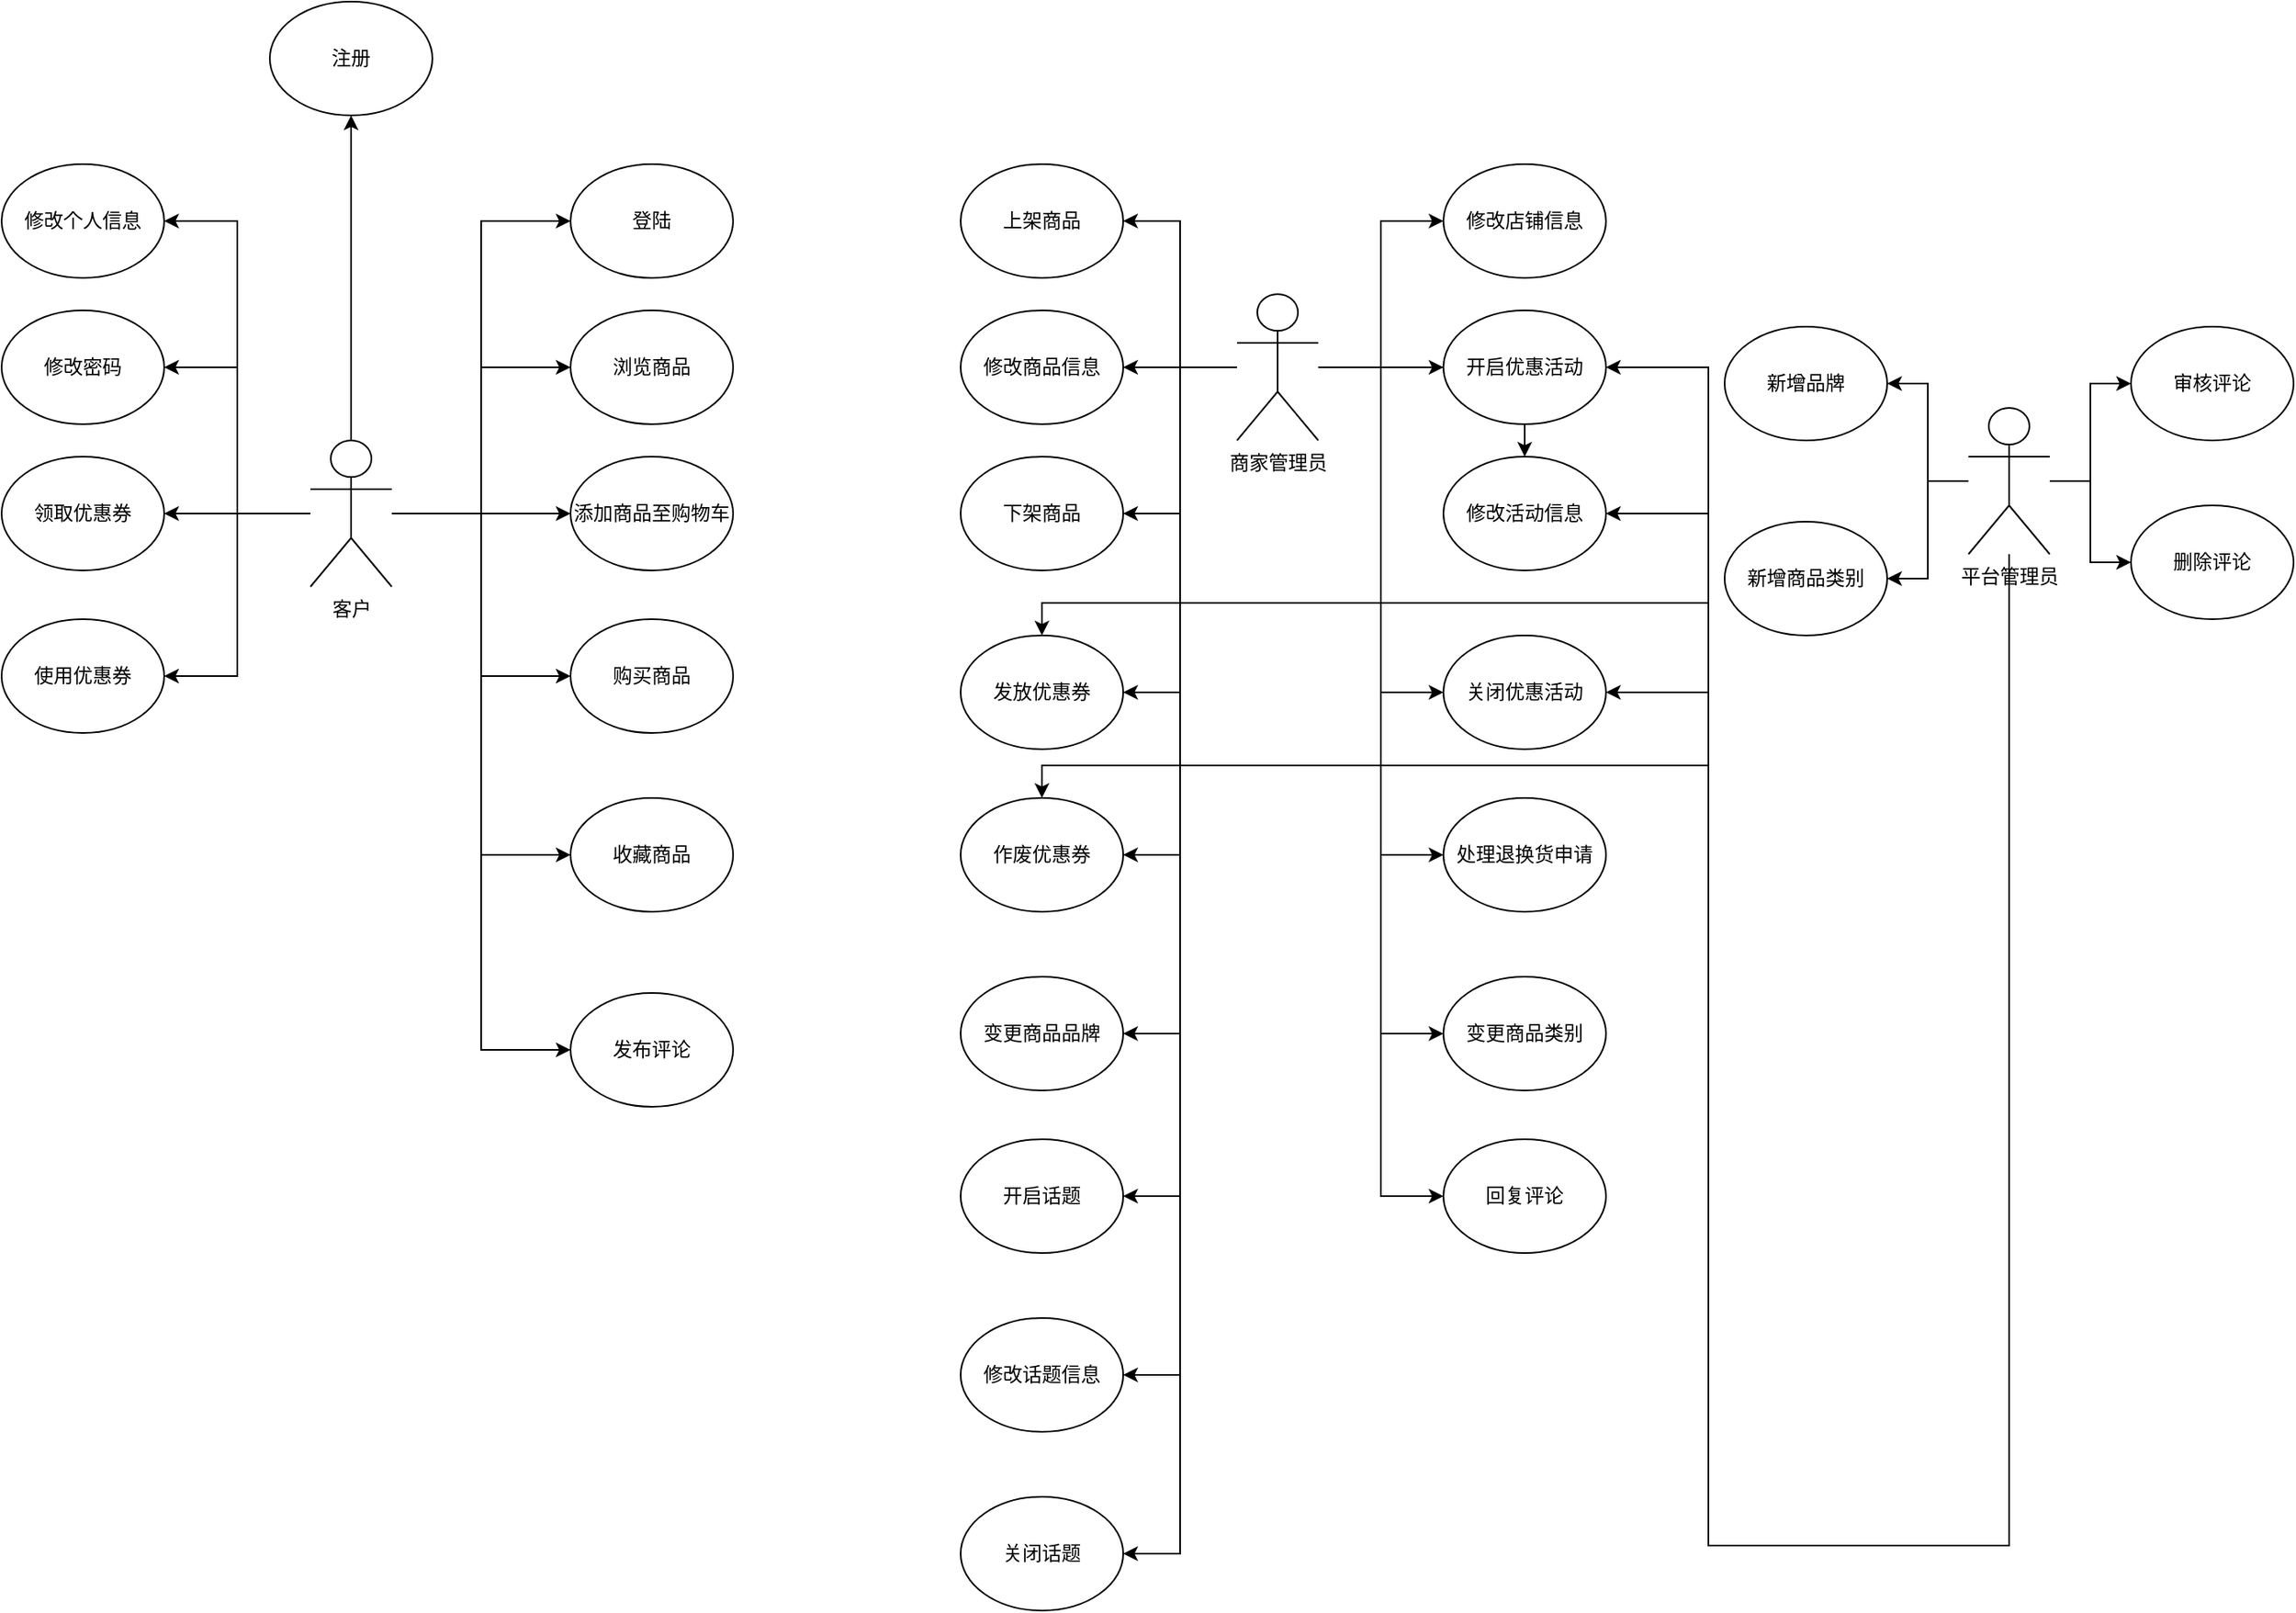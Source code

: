 <mxfile version="13.8.0" type="device"><diagram id="yHeF4_bzrxLTXPKwY5sZ" name="Page-1"><mxGraphModel dx="2048" dy="691" grid="1" gridSize="10" guides="1" tooltips="1" connect="1" arrows="1" fold="1" page="1" pageScale="1" pageWidth="827" pageHeight="1169" math="0" shadow="0"><root><mxCell id="0"/><mxCell id="1" parent="0"/><mxCell id="8tCWAQmAQTB_diqJKxat-77" style="edgeStyle=orthogonalEdgeStyle;rounded=0;orthogonalLoop=1;jettySize=auto;html=1;entryX=0;entryY=0.5;entryDx=0;entryDy=0;" edge="1" parent="1" source="8tCWAQmAQTB_diqJKxat-1" target="8tCWAQmAQTB_diqJKxat-37"><mxGeometry relative="1" as="geometry"/></mxCell><mxCell id="8tCWAQmAQTB_diqJKxat-79" style="edgeStyle=orthogonalEdgeStyle;rounded=0;orthogonalLoop=1;jettySize=auto;html=1;" edge="1" parent="1" source="8tCWAQmAQTB_diqJKxat-1" target="8tCWAQmAQTB_diqJKxat-38"><mxGeometry relative="1" as="geometry"/></mxCell><mxCell id="8tCWAQmAQTB_diqJKxat-80" style="edgeStyle=orthogonalEdgeStyle;rounded=0;orthogonalLoop=1;jettySize=auto;html=1;entryX=0;entryY=0.5;entryDx=0;entryDy=0;" edge="1" parent="1" source="8tCWAQmAQTB_diqJKxat-1" target="8tCWAQmAQTB_diqJKxat-36"><mxGeometry relative="1" as="geometry"/></mxCell><mxCell id="8tCWAQmAQTB_diqJKxat-81" style="edgeStyle=orthogonalEdgeStyle;rounded=0;orthogonalLoop=1;jettySize=auto;html=1;entryX=0;entryY=0.5;entryDx=0;entryDy=0;" edge="1" parent="1" source="8tCWAQmAQTB_diqJKxat-1" target="8tCWAQmAQTB_diqJKxat-39"><mxGeometry relative="1" as="geometry"/></mxCell><mxCell id="8tCWAQmAQTB_diqJKxat-82" style="edgeStyle=orthogonalEdgeStyle;rounded=0;orthogonalLoop=1;jettySize=auto;html=1;entryX=0;entryY=0.5;entryDx=0;entryDy=0;" edge="1" parent="1" source="8tCWAQmAQTB_diqJKxat-1" target="8tCWAQmAQTB_diqJKxat-44"><mxGeometry relative="1" as="geometry"/></mxCell><mxCell id="8tCWAQmAQTB_diqJKxat-83" style="edgeStyle=orthogonalEdgeStyle;rounded=0;orthogonalLoop=1;jettySize=auto;html=1;entryX=0;entryY=0.5;entryDx=0;entryDy=0;" edge="1" parent="1" source="8tCWAQmAQTB_diqJKxat-1" target="8tCWAQmAQTB_diqJKxat-55"><mxGeometry relative="1" as="geometry"/></mxCell><mxCell id="8tCWAQmAQTB_diqJKxat-84" style="edgeStyle=orthogonalEdgeStyle;rounded=0;orthogonalLoop=1;jettySize=auto;html=1;entryX=1;entryY=0.5;entryDx=0;entryDy=0;" edge="1" parent="1" source="8tCWAQmAQTB_diqJKxat-1" target="8tCWAQmAQTB_diqJKxat-30"><mxGeometry relative="1" as="geometry"/></mxCell><mxCell id="8tCWAQmAQTB_diqJKxat-85" style="edgeStyle=orthogonalEdgeStyle;rounded=0;orthogonalLoop=1;jettySize=auto;html=1;entryX=1;entryY=0.5;entryDx=0;entryDy=0;" edge="1" parent="1" source="8tCWAQmAQTB_diqJKxat-1" target="8tCWAQmAQTB_diqJKxat-31"><mxGeometry relative="1" as="geometry"/></mxCell><mxCell id="8tCWAQmAQTB_diqJKxat-86" style="edgeStyle=orthogonalEdgeStyle;rounded=0;orthogonalLoop=1;jettySize=auto;html=1;entryX=1;entryY=0.5;entryDx=0;entryDy=0;" edge="1" parent="1" source="8tCWAQmAQTB_diqJKxat-1" target="8tCWAQmAQTB_diqJKxat-32"><mxGeometry relative="1" as="geometry"/></mxCell><mxCell id="8tCWAQmAQTB_diqJKxat-87" style="edgeStyle=orthogonalEdgeStyle;rounded=0;orthogonalLoop=1;jettySize=auto;html=1;entryX=1;entryY=0.5;entryDx=0;entryDy=0;" edge="1" parent="1" source="8tCWAQmAQTB_diqJKxat-1" target="8tCWAQmAQTB_diqJKxat-33"><mxGeometry relative="1" as="geometry"/></mxCell><mxCell id="8tCWAQmAQTB_diqJKxat-88" style="edgeStyle=orthogonalEdgeStyle;rounded=0;orthogonalLoop=1;jettySize=auto;html=1;entryX=1;entryY=0.5;entryDx=0;entryDy=0;" edge="1" parent="1" source="8tCWAQmAQTB_diqJKxat-1" target="8tCWAQmAQTB_diqJKxat-34"><mxGeometry relative="1" as="geometry"/></mxCell><mxCell id="8tCWAQmAQTB_diqJKxat-89" style="edgeStyle=orthogonalEdgeStyle;rounded=0;orthogonalLoop=1;jettySize=auto;html=1;entryX=1;entryY=0.5;entryDx=0;entryDy=0;" edge="1" parent="1" source="8tCWAQmAQTB_diqJKxat-1" target="8tCWAQmAQTB_diqJKxat-46"><mxGeometry relative="1" as="geometry"/></mxCell><mxCell id="8tCWAQmAQTB_diqJKxat-90" style="edgeStyle=orthogonalEdgeStyle;rounded=0;orthogonalLoop=1;jettySize=auto;html=1;entryX=1;entryY=0.5;entryDx=0;entryDy=0;" edge="1" parent="1" source="8tCWAQmAQTB_diqJKxat-1" target="8tCWAQmAQTB_diqJKxat-50"><mxGeometry relative="1" as="geometry"/></mxCell><mxCell id="8tCWAQmAQTB_diqJKxat-91" style="edgeStyle=orthogonalEdgeStyle;rounded=0;orthogonalLoop=1;jettySize=auto;html=1;entryX=1;entryY=0.5;entryDx=0;entryDy=0;" edge="1" parent="1" source="8tCWAQmAQTB_diqJKxat-1" target="8tCWAQmAQTB_diqJKxat-51"><mxGeometry relative="1" as="geometry"/></mxCell><mxCell id="8tCWAQmAQTB_diqJKxat-92" style="edgeStyle=orthogonalEdgeStyle;rounded=0;orthogonalLoop=1;jettySize=auto;html=1;entryX=1;entryY=0.5;entryDx=0;entryDy=0;" edge="1" parent="1" source="8tCWAQmAQTB_diqJKxat-1" target="8tCWAQmAQTB_diqJKxat-52"><mxGeometry relative="1" as="geometry"/></mxCell><mxCell id="8tCWAQmAQTB_diqJKxat-94" style="edgeStyle=orthogonalEdgeStyle;rounded=0;orthogonalLoop=1;jettySize=auto;html=1;entryX=0;entryY=0.5;entryDx=0;entryDy=0;" edge="1" parent="1" source="8tCWAQmAQTB_diqJKxat-1" target="8tCWAQmAQTB_diqJKxat-35"><mxGeometry relative="1" as="geometry"/></mxCell><mxCell id="8tCWAQmAQTB_diqJKxat-1" value="商家管理员" style="shape=umlActor;verticalLabelPosition=bottom;verticalAlign=top;html=1;outlineConnect=0;" vertex="1" parent="1"><mxGeometry x="700" y="190" width="50" height="90" as="geometry"/></mxCell><mxCell id="8tCWAQmAQTB_diqJKxat-60" style="edgeStyle=orthogonalEdgeStyle;rounded=0;orthogonalLoop=1;jettySize=auto;html=1;" edge="1" parent="1" source="8tCWAQmAQTB_diqJKxat-3" target="8tCWAQmAQTB_diqJKxat-12"><mxGeometry relative="1" as="geometry"/></mxCell><mxCell id="8tCWAQmAQTB_diqJKxat-61" style="edgeStyle=orthogonalEdgeStyle;rounded=0;orthogonalLoop=1;jettySize=auto;html=1;entryX=0;entryY=0.5;entryDx=0;entryDy=0;" edge="1" parent="1" source="8tCWAQmAQTB_diqJKxat-3" target="8tCWAQmAQTB_diqJKxat-13"><mxGeometry relative="1" as="geometry"/></mxCell><mxCell id="8tCWAQmAQTB_diqJKxat-63" style="edgeStyle=orthogonalEdgeStyle;rounded=0;orthogonalLoop=1;jettySize=auto;html=1;" edge="1" parent="1" source="8tCWAQmAQTB_diqJKxat-3" target="8tCWAQmAQTB_diqJKxat-15"><mxGeometry relative="1" as="geometry"/></mxCell><mxCell id="8tCWAQmAQTB_diqJKxat-64" style="edgeStyle=orthogonalEdgeStyle;rounded=0;orthogonalLoop=1;jettySize=auto;html=1;entryX=0;entryY=0.5;entryDx=0;entryDy=0;" edge="1" parent="1" source="8tCWAQmAQTB_diqJKxat-3" target="8tCWAQmAQTB_diqJKxat-16"><mxGeometry relative="1" as="geometry"/></mxCell><mxCell id="8tCWAQmAQTB_diqJKxat-66" style="edgeStyle=orthogonalEdgeStyle;rounded=0;orthogonalLoop=1;jettySize=auto;html=1;entryX=0;entryY=0.5;entryDx=0;entryDy=0;" edge="1" parent="1" source="8tCWAQmAQTB_diqJKxat-3" target="8tCWAQmAQTB_diqJKxat-25"><mxGeometry relative="1" as="geometry"/></mxCell><mxCell id="8tCWAQmAQTB_diqJKxat-67" style="edgeStyle=orthogonalEdgeStyle;rounded=0;orthogonalLoop=1;jettySize=auto;html=1;entryX=0;entryY=0.5;entryDx=0;entryDy=0;" edge="1" parent="1" source="8tCWAQmAQTB_diqJKxat-3" target="8tCWAQmAQTB_diqJKxat-21"><mxGeometry relative="1" as="geometry"/></mxCell><mxCell id="8tCWAQmAQTB_diqJKxat-68" style="edgeStyle=orthogonalEdgeStyle;rounded=0;orthogonalLoop=1;jettySize=auto;html=1;entryX=1;entryY=0.5;entryDx=0;entryDy=0;" edge="1" parent="1" source="8tCWAQmAQTB_diqJKxat-3" target="8tCWAQmAQTB_diqJKxat-20"><mxGeometry relative="1" as="geometry"/></mxCell><mxCell id="8tCWAQmAQTB_diqJKxat-70" style="edgeStyle=orthogonalEdgeStyle;rounded=0;orthogonalLoop=1;jettySize=auto;html=1;entryX=1;entryY=0.5;entryDx=0;entryDy=0;" edge="1" parent="1" source="8tCWAQmAQTB_diqJKxat-3" target="8tCWAQmAQTB_diqJKxat-24"><mxGeometry relative="1" as="geometry"/></mxCell><mxCell id="8tCWAQmAQTB_diqJKxat-71" style="edgeStyle=orthogonalEdgeStyle;rounded=0;orthogonalLoop=1;jettySize=auto;html=1;entryX=1;entryY=0.5;entryDx=0;entryDy=0;" edge="1" parent="1" source="8tCWAQmAQTB_diqJKxat-3" target="8tCWAQmAQTB_diqJKxat-22"><mxGeometry relative="1" as="geometry"/></mxCell><mxCell id="8tCWAQmAQTB_diqJKxat-72" style="edgeStyle=orthogonalEdgeStyle;rounded=0;orthogonalLoop=1;jettySize=auto;html=1;entryX=1;entryY=0.5;entryDx=0;entryDy=0;" edge="1" parent="1" source="8tCWAQmAQTB_diqJKxat-3" target="8tCWAQmAQTB_diqJKxat-27"><mxGeometry relative="1" as="geometry"/></mxCell><mxCell id="8tCWAQmAQTB_diqJKxat-93" style="edgeStyle=orthogonalEdgeStyle;rounded=0;orthogonalLoop=1;jettySize=auto;html=1;entryX=0;entryY=0.5;entryDx=0;entryDy=0;" edge="1" parent="1" source="8tCWAQmAQTB_diqJKxat-3" target="8tCWAQmAQTB_diqJKxat-14"><mxGeometry relative="1" as="geometry"/></mxCell><mxCell id="8tCWAQmAQTB_diqJKxat-3" value="客户" style="shape=umlActor;verticalLabelPosition=bottom;verticalAlign=top;html=1;outlineConnect=0;" vertex="1" parent="1"><mxGeometry x="130" y="280" width="50" height="90" as="geometry"/></mxCell><mxCell id="8tCWAQmAQTB_diqJKxat-53" style="edgeStyle=orthogonalEdgeStyle;rounded=0;orthogonalLoop=1;jettySize=auto;html=1;" edge="1" parent="1" source="8tCWAQmAQTB_diqJKxat-6" target="8tCWAQmAQTB_diqJKxat-33"><mxGeometry relative="1" as="geometry"><Array as="points"><mxPoint x="1175" y="960"/><mxPoint x="990" y="960"/><mxPoint x="990" y="380"/><mxPoint x="580" y="380"/></Array></mxGeometry></mxCell><mxCell id="8tCWAQmAQTB_diqJKxat-54" style="edgeStyle=orthogonalEdgeStyle;rounded=0;orthogonalLoop=1;jettySize=auto;html=1;" edge="1" parent="1" source="8tCWAQmAQTB_diqJKxat-6" target="8tCWAQmAQTB_diqJKxat-34"><mxGeometry relative="1" as="geometry"><Array as="points"><mxPoint x="1175" y="960"/><mxPoint x="990" y="960"/><mxPoint x="990" y="480"/><mxPoint x="580" y="480"/></Array></mxGeometry></mxCell><mxCell id="8tCWAQmAQTB_diqJKxat-56" style="edgeStyle=orthogonalEdgeStyle;rounded=0;orthogonalLoop=1;jettySize=auto;html=1;" edge="1" parent="1" source="8tCWAQmAQTB_diqJKxat-6" target="8tCWAQmAQTB_diqJKxat-35"><mxGeometry relative="1" as="geometry"><Array as="points"><mxPoint x="1175" y="960"/><mxPoint x="990" y="960"/><mxPoint x="990" y="235"/></Array></mxGeometry></mxCell><mxCell id="8tCWAQmAQTB_diqJKxat-57" style="edgeStyle=orthogonalEdgeStyle;rounded=0;orthogonalLoop=1;jettySize=auto;html=1;" edge="1" parent="1" source="8tCWAQmAQTB_diqJKxat-6" target="8tCWAQmAQTB_diqJKxat-38"><mxGeometry relative="1" as="geometry"><Array as="points"><mxPoint x="1175" y="960"/><mxPoint x="990" y="960"/><mxPoint x="990" y="325"/></Array></mxGeometry></mxCell><mxCell id="8tCWAQmAQTB_diqJKxat-58" style="edgeStyle=orthogonalEdgeStyle;rounded=0;orthogonalLoop=1;jettySize=auto;html=1;" edge="1" parent="1" source="8tCWAQmAQTB_diqJKxat-6" target="8tCWAQmAQTB_diqJKxat-36"><mxGeometry relative="1" as="geometry"><Array as="points"><mxPoint x="1175" y="960"/><mxPoint x="990" y="960"/><mxPoint x="990" y="435"/></Array></mxGeometry></mxCell><mxCell id="8tCWAQmAQTB_diqJKxat-96" style="edgeStyle=orthogonalEdgeStyle;rounded=0;orthogonalLoop=1;jettySize=auto;html=1;" edge="1" parent="1" source="8tCWAQmAQTB_diqJKxat-6" target="8tCWAQmAQTB_diqJKxat-45"><mxGeometry relative="1" as="geometry"/></mxCell><mxCell id="8tCWAQmAQTB_diqJKxat-97" style="edgeStyle=orthogonalEdgeStyle;rounded=0;orthogonalLoop=1;jettySize=auto;html=1;" edge="1" parent="1" source="8tCWAQmAQTB_diqJKxat-6" target="8tCWAQmAQTB_diqJKxat-43"><mxGeometry relative="1" as="geometry"/></mxCell><mxCell id="8tCWAQmAQTB_diqJKxat-98" style="edgeStyle=orthogonalEdgeStyle;rounded=0;orthogonalLoop=1;jettySize=auto;html=1;" edge="1" parent="1" source="8tCWAQmAQTB_diqJKxat-6" target="8tCWAQmAQTB_diqJKxat-42"><mxGeometry relative="1" as="geometry"/></mxCell><mxCell id="8tCWAQmAQTB_diqJKxat-99" style="edgeStyle=orthogonalEdgeStyle;rounded=0;orthogonalLoop=1;jettySize=auto;html=1;" edge="1" parent="1" source="8tCWAQmAQTB_diqJKxat-6" target="8tCWAQmAQTB_diqJKxat-59"><mxGeometry relative="1" as="geometry"/></mxCell><mxCell id="8tCWAQmAQTB_diqJKxat-6" value="平台管理员" style="shape=umlActor;verticalLabelPosition=bottom;verticalAlign=top;html=1;outlineConnect=0;" vertex="1" parent="1"><mxGeometry x="1150" y="260" width="50" height="90" as="geometry"/></mxCell><mxCell id="8tCWAQmAQTB_diqJKxat-12" value="注册" style="ellipse;whiteSpace=wrap;html=1;" vertex="1" parent="1"><mxGeometry x="105" y="10" width="100" height="70" as="geometry"/></mxCell><mxCell id="8tCWAQmAQTB_diqJKxat-13" value="登陆" style="ellipse;whiteSpace=wrap;html=1;" vertex="1" parent="1"><mxGeometry x="290" y="110" width="100" height="70" as="geometry"/></mxCell><mxCell id="8tCWAQmAQTB_diqJKxat-14" value="浏览商品" style="ellipse;whiteSpace=wrap;html=1;" vertex="1" parent="1"><mxGeometry x="290" y="200" width="100" height="70" as="geometry"/></mxCell><mxCell id="8tCWAQmAQTB_diqJKxat-15" value="添加商品至购物车" style="ellipse;whiteSpace=wrap;html=1;" vertex="1" parent="1"><mxGeometry x="290" y="290" width="100" height="70" as="geometry"/></mxCell><mxCell id="8tCWAQmAQTB_diqJKxat-16" value="购买商品" style="ellipse;whiteSpace=wrap;html=1;" vertex="1" parent="1"><mxGeometry x="290" y="390" width="100" height="70" as="geometry"/></mxCell><mxCell id="8tCWAQmAQTB_diqJKxat-20" value="修改个人信息" style="ellipse;whiteSpace=wrap;html=1;" vertex="1" parent="1"><mxGeometry x="-60" y="110" width="100" height="70" as="geometry"/></mxCell><mxCell id="8tCWAQmAQTB_diqJKxat-21" value="发布评论" style="ellipse;whiteSpace=wrap;html=1;" vertex="1" parent="1"><mxGeometry x="290" y="620" width="100" height="70" as="geometry"/></mxCell><mxCell id="8tCWAQmAQTB_diqJKxat-22" value="领取优惠券" style="ellipse;whiteSpace=wrap;html=1;" vertex="1" parent="1"><mxGeometry x="-60" y="290" width="100" height="70" as="geometry"/></mxCell><mxCell id="8tCWAQmAQTB_diqJKxat-24" value="修改密码" style="ellipse;whiteSpace=wrap;html=1;" vertex="1" parent="1"><mxGeometry x="-60" y="200" width="100" height="70" as="geometry"/></mxCell><mxCell id="8tCWAQmAQTB_diqJKxat-25" value="收藏商品" style="ellipse;whiteSpace=wrap;html=1;" vertex="1" parent="1"><mxGeometry x="290" y="500" width="100" height="70" as="geometry"/></mxCell><mxCell id="8tCWAQmAQTB_diqJKxat-27" value="使用优惠券" style="ellipse;whiteSpace=wrap;html=1;" vertex="1" parent="1"><mxGeometry x="-60" y="390" width="100" height="70" as="geometry"/></mxCell><mxCell id="8tCWAQmAQTB_diqJKxat-30" value="上架商品" style="ellipse;whiteSpace=wrap;html=1;" vertex="1" parent="1"><mxGeometry x="530" y="110" width="100" height="70" as="geometry"/></mxCell><mxCell id="8tCWAQmAQTB_diqJKxat-31" value="修改商品信息" style="ellipse;whiteSpace=wrap;html=1;" vertex="1" parent="1"><mxGeometry x="530" y="200" width="100" height="70" as="geometry"/></mxCell><mxCell id="8tCWAQmAQTB_diqJKxat-32" value="下架商品" style="ellipse;whiteSpace=wrap;html=1;" vertex="1" parent="1"><mxGeometry x="530" y="290" width="100" height="70" as="geometry"/></mxCell><mxCell id="8tCWAQmAQTB_diqJKxat-33" value="发放优惠券" style="ellipse;whiteSpace=wrap;html=1;" vertex="1" parent="1"><mxGeometry x="530" y="400" width="100" height="70" as="geometry"/></mxCell><mxCell id="8tCWAQmAQTB_diqJKxat-34" value="作废优惠券" style="ellipse;whiteSpace=wrap;html=1;" vertex="1" parent="1"><mxGeometry x="530" y="500" width="100" height="70" as="geometry"/></mxCell><mxCell id="8tCWAQmAQTB_diqJKxat-35" value="开启优惠活动" style="ellipse;whiteSpace=wrap;html=1;" vertex="1" parent="1"><mxGeometry x="827" y="200" width="100" height="70" as="geometry"/></mxCell><mxCell id="8tCWAQmAQTB_diqJKxat-36" value="关闭优惠活动" style="ellipse;whiteSpace=wrap;html=1;" vertex="1" parent="1"><mxGeometry x="827" y="400" width="100" height="70" as="geometry"/></mxCell><mxCell id="8tCWAQmAQTB_diqJKxat-37" value="修改店铺信息" style="ellipse;whiteSpace=wrap;html=1;" vertex="1" parent="1"><mxGeometry x="827" y="110" width="100" height="70" as="geometry"/></mxCell><mxCell id="8tCWAQmAQTB_diqJKxat-38" value="修改活动信息" style="ellipse;whiteSpace=wrap;html=1;" vertex="1" parent="1"><mxGeometry x="827" y="290" width="100" height="70" as="geometry"/></mxCell><mxCell id="8tCWAQmAQTB_diqJKxat-39" value="处理退换货申请" style="ellipse;whiteSpace=wrap;html=1;" vertex="1" parent="1"><mxGeometry x="827" y="500" width="100" height="70" as="geometry"/></mxCell><mxCell id="8tCWAQmAQTB_diqJKxat-42" value="审核评论" style="ellipse;whiteSpace=wrap;html=1;" vertex="1" parent="1"><mxGeometry x="1250" y="210" width="100" height="70" as="geometry"/></mxCell><mxCell id="8tCWAQmAQTB_diqJKxat-43" value="新增商品类别" style="ellipse;whiteSpace=wrap;html=1;" vertex="1" parent="1"><mxGeometry x="1000" y="330" width="100" height="70" as="geometry"/></mxCell><mxCell id="8tCWAQmAQTB_diqJKxat-44" value="变更商品类别" style="ellipse;whiteSpace=wrap;html=1;" vertex="1" parent="1"><mxGeometry x="827" y="610" width="100" height="70" as="geometry"/></mxCell><mxCell id="8tCWAQmAQTB_diqJKxat-45" value="新增品牌" style="ellipse;whiteSpace=wrap;html=1;" vertex="1" parent="1"><mxGeometry x="1000" y="210" width="100" height="70" as="geometry"/></mxCell><mxCell id="8tCWAQmAQTB_diqJKxat-46" value="变更商品品牌" style="ellipse;whiteSpace=wrap;html=1;" vertex="1" parent="1"><mxGeometry x="530" y="610" width="100" height="70" as="geometry"/></mxCell><mxCell id="8tCWAQmAQTB_diqJKxat-50" value="开启话题" style="ellipse;whiteSpace=wrap;html=1;" vertex="1" parent="1"><mxGeometry x="530" y="710" width="100" height="70" as="geometry"/></mxCell><mxCell id="8tCWAQmAQTB_diqJKxat-51" value="修改话题信息" style="ellipse;whiteSpace=wrap;html=1;" vertex="1" parent="1"><mxGeometry x="530" y="820" width="100" height="70" as="geometry"/></mxCell><mxCell id="8tCWAQmAQTB_diqJKxat-52" value="关闭话题" style="ellipse;whiteSpace=wrap;html=1;" vertex="1" parent="1"><mxGeometry x="530" y="930" width="100" height="70" as="geometry"/></mxCell><mxCell id="8tCWAQmAQTB_diqJKxat-55" value="回复评论" style="ellipse;whiteSpace=wrap;html=1;" vertex="1" parent="1"><mxGeometry x="827" y="710" width="100" height="70" as="geometry"/></mxCell><mxCell id="8tCWAQmAQTB_diqJKxat-59" value="删除评论" style="ellipse;whiteSpace=wrap;html=1;" vertex="1" parent="1"><mxGeometry x="1250" y="320" width="100" height="70" as="geometry"/></mxCell></root></mxGraphModel></diagram></mxfile>